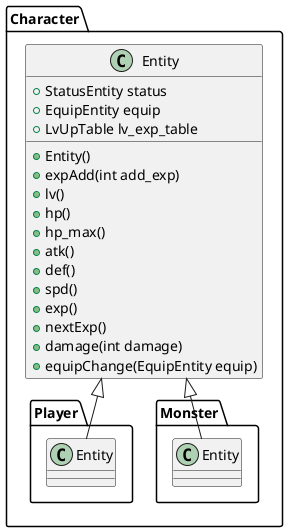 @startuml

namespace Character {
    class Entity {
        +StatusEntity status
        +EquipEntity equip
        +LvUpTable lv_exp_table
        +Entity()
        +expAdd(int add_exp)
        +lv()
        +hp()
        +hp_max()
        +atk()
        +def()
        +spd()
        +exp()
        +nextExp()
        +damage(int damage)
        +equipChange(EquipEntity equip)
    }

}

namespace Character.Player {
    class Entity {

    }
}

namespace Character.Monster {
    class Entity {

    }
}

Character.Player.Entity -up-|> Character.Entity
Character.Monster.Entity -up-|> Character.Entity

@enduml